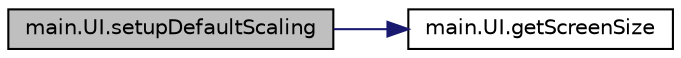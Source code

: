 digraph "main.UI.setupDefaultScaling"
{
 // LATEX_PDF_SIZE
  edge [fontname="Helvetica",fontsize="10",labelfontname="Helvetica",labelfontsize="10"];
  node [fontname="Helvetica",fontsize="10",shape=record];
  rankdir="LR";
  Node1 [label="main.UI.setupDefaultScaling",height=0.2,width=0.4,color="black", fillcolor="grey75", style="filled", fontcolor="black",tooltip="SCALING FUNCTIONS ####."];
  Node1 -> Node2 [color="midnightblue",fontsize="10",style="solid",fontname="Helvetica"];
  Node2 [label="main.UI.getScreenSize",height=0.2,width=0.4,color="black", fillcolor="white", style="filled",URL="$classmain_1_1_u_i.html#a94d87116390a91dec8a30c50a42df4fa",tooltip=" "];
}
